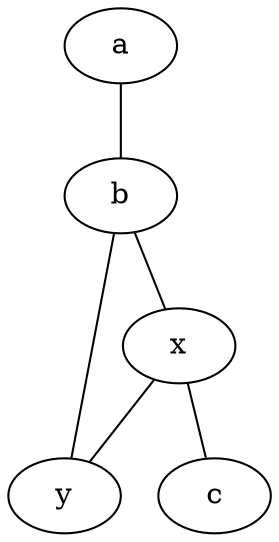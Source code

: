 graph test2 {
       a -- b -- {x y};
       x -- c [w=4294967296.0];
       x -- y [w=1612193.32767,len=3];
}

